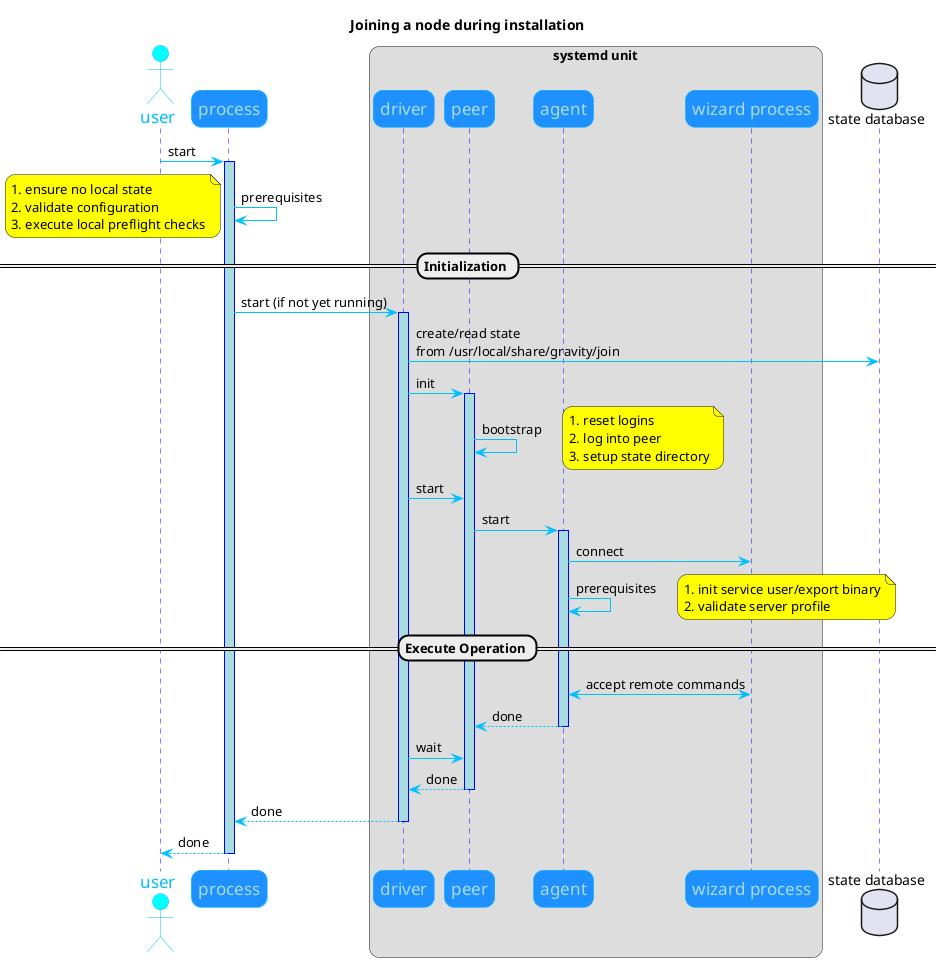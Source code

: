 @startuml
skinparam BackgroundColor #white
skinparam RoundCorner 20
skinparam note {
  BackgroundColor #yellow
}
skinparam sequence {
	ArrowColor DeepSkyBlue
	ActorBorderColor DeepSkyBlue
	LifeLineBorderColor blue
	LifeLineBackgroundColor #A9DCDF

	ParticipantBorderColor DeepSkyBlue
	ParticipantBackgroundColor DodgerBlue
	ParticipantFontName Consolas
	ParticipantFontSize 17
	ParticipantFontColor #A9DCDF

	ActorBackgroundColor aqua
	ActorFontColor DeepSkyBlue
	ActorFontSize 17
	ActorFontName Aapex
}

actor user
participant process as P
box systemd unit
participant driver as DP
participant "peer" as PP
participant "agent" as A
participant "wizard process" as W
end box
database "state database" as db order 100

title Joining a node during installation

user -> P : start
activate P
P -> P : prerequisites
note left
  # ensure no local state
  # validate configuration
  # execute local preflight checks
end note

== Initialization ==

P -> DP : start (if not yet running)
activate DP

DP -> db : create/read state\nfrom /usr/local/share/gravity/join
DP -> PP : init
activate PP
PP -> PP : bootstrap
note right
  # reset logins
  # log into peer
  # setup state directory
end note

DP -> PP : start
PP-> A : start
activate A
A -> W : connect
A -> A : prerequisites
note right
  # init service user/export binary
  # validate server profile
end note

== Execute Operation ==

A <-> W : accept remote commands
return done

DP -> PP : wait

return done
return done
return done

@enduml
